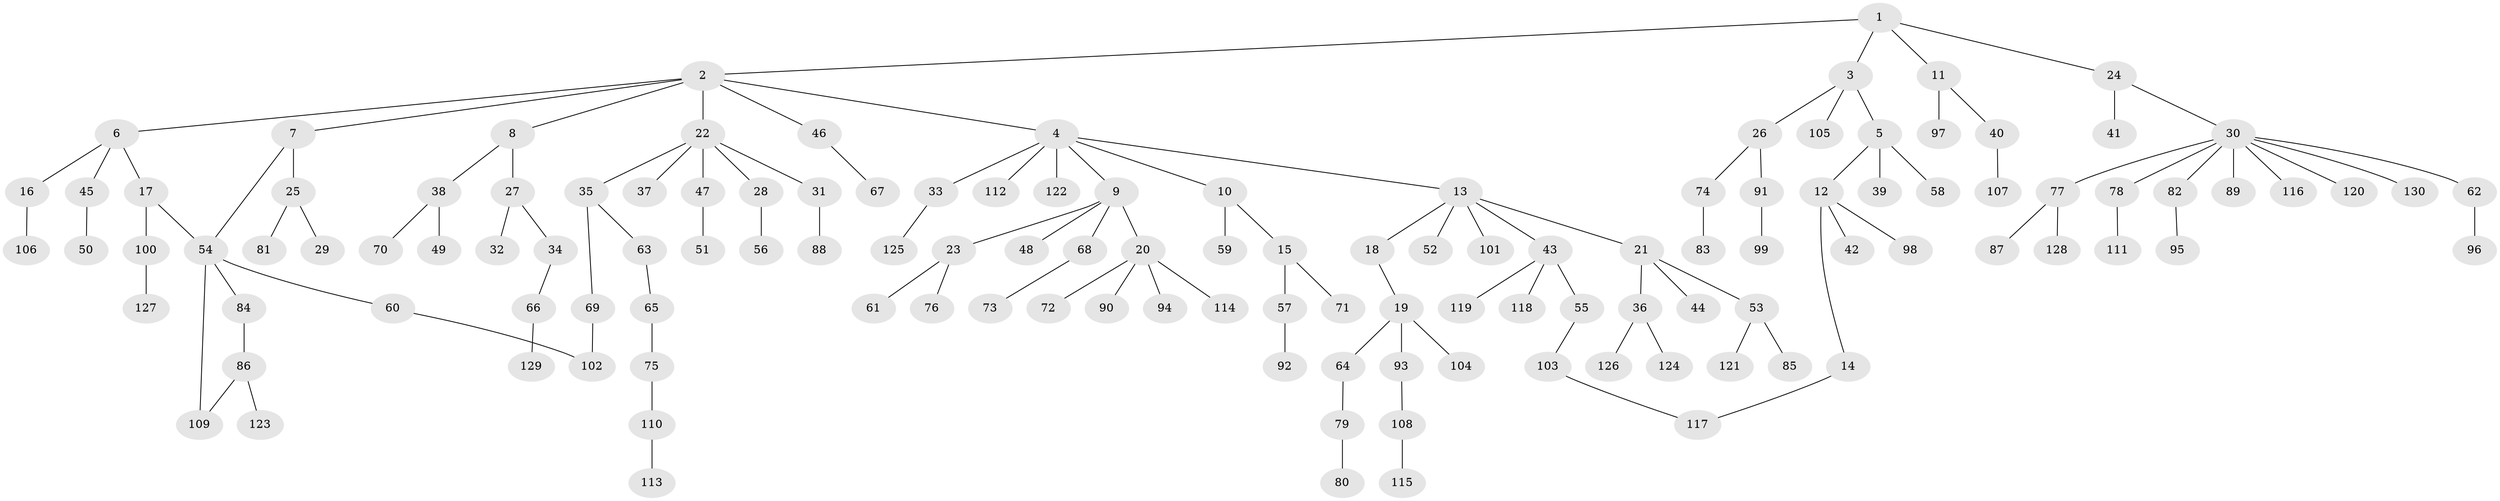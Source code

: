 // coarse degree distribution, {4: 0.07692307692307693, 12: 0.01098901098901099, 6: 0.03296703296703297, 3: 0.07692307692307693, 5: 0.01098901098901099, 8: 0.02197802197802198, 2: 0.1978021978021978, 1: 0.5714285714285714}
// Generated by graph-tools (version 1.1) at 2025/41/03/06/25 10:41:30]
// undirected, 130 vertices, 133 edges
graph export_dot {
graph [start="1"]
  node [color=gray90,style=filled];
  1;
  2;
  3;
  4;
  5;
  6;
  7;
  8;
  9;
  10;
  11;
  12;
  13;
  14;
  15;
  16;
  17;
  18;
  19;
  20;
  21;
  22;
  23;
  24;
  25;
  26;
  27;
  28;
  29;
  30;
  31;
  32;
  33;
  34;
  35;
  36;
  37;
  38;
  39;
  40;
  41;
  42;
  43;
  44;
  45;
  46;
  47;
  48;
  49;
  50;
  51;
  52;
  53;
  54;
  55;
  56;
  57;
  58;
  59;
  60;
  61;
  62;
  63;
  64;
  65;
  66;
  67;
  68;
  69;
  70;
  71;
  72;
  73;
  74;
  75;
  76;
  77;
  78;
  79;
  80;
  81;
  82;
  83;
  84;
  85;
  86;
  87;
  88;
  89;
  90;
  91;
  92;
  93;
  94;
  95;
  96;
  97;
  98;
  99;
  100;
  101;
  102;
  103;
  104;
  105;
  106;
  107;
  108;
  109;
  110;
  111;
  112;
  113;
  114;
  115;
  116;
  117;
  118;
  119;
  120;
  121;
  122;
  123;
  124;
  125;
  126;
  127;
  128;
  129;
  130;
  1 -- 2;
  1 -- 3;
  1 -- 11;
  1 -- 24;
  2 -- 4;
  2 -- 6;
  2 -- 7;
  2 -- 8;
  2 -- 22;
  2 -- 46;
  3 -- 5;
  3 -- 26;
  3 -- 105;
  4 -- 9;
  4 -- 10;
  4 -- 13;
  4 -- 33;
  4 -- 112;
  4 -- 122;
  5 -- 12;
  5 -- 39;
  5 -- 58;
  6 -- 16;
  6 -- 17;
  6 -- 45;
  7 -- 25;
  7 -- 54;
  8 -- 27;
  8 -- 38;
  9 -- 20;
  9 -- 23;
  9 -- 48;
  9 -- 68;
  10 -- 15;
  10 -- 59;
  11 -- 40;
  11 -- 97;
  12 -- 14;
  12 -- 42;
  12 -- 98;
  13 -- 18;
  13 -- 21;
  13 -- 43;
  13 -- 52;
  13 -- 101;
  14 -- 117;
  15 -- 57;
  15 -- 71;
  16 -- 106;
  17 -- 54;
  17 -- 100;
  18 -- 19;
  19 -- 64;
  19 -- 93;
  19 -- 104;
  20 -- 72;
  20 -- 90;
  20 -- 94;
  20 -- 114;
  21 -- 36;
  21 -- 44;
  21 -- 53;
  22 -- 28;
  22 -- 31;
  22 -- 35;
  22 -- 37;
  22 -- 47;
  23 -- 61;
  23 -- 76;
  24 -- 30;
  24 -- 41;
  25 -- 29;
  25 -- 81;
  26 -- 74;
  26 -- 91;
  27 -- 32;
  27 -- 34;
  28 -- 56;
  30 -- 62;
  30 -- 77;
  30 -- 78;
  30 -- 82;
  30 -- 89;
  30 -- 116;
  30 -- 120;
  30 -- 130;
  31 -- 88;
  33 -- 125;
  34 -- 66;
  35 -- 63;
  35 -- 69;
  36 -- 124;
  36 -- 126;
  38 -- 49;
  38 -- 70;
  40 -- 107;
  43 -- 55;
  43 -- 118;
  43 -- 119;
  45 -- 50;
  46 -- 67;
  47 -- 51;
  53 -- 85;
  53 -- 121;
  54 -- 60;
  54 -- 84;
  54 -- 109;
  55 -- 103;
  57 -- 92;
  60 -- 102;
  62 -- 96;
  63 -- 65;
  64 -- 79;
  65 -- 75;
  66 -- 129;
  68 -- 73;
  69 -- 102;
  74 -- 83;
  75 -- 110;
  77 -- 87;
  77 -- 128;
  78 -- 111;
  79 -- 80;
  82 -- 95;
  84 -- 86;
  86 -- 123;
  86 -- 109;
  91 -- 99;
  93 -- 108;
  100 -- 127;
  103 -- 117;
  108 -- 115;
  110 -- 113;
}
